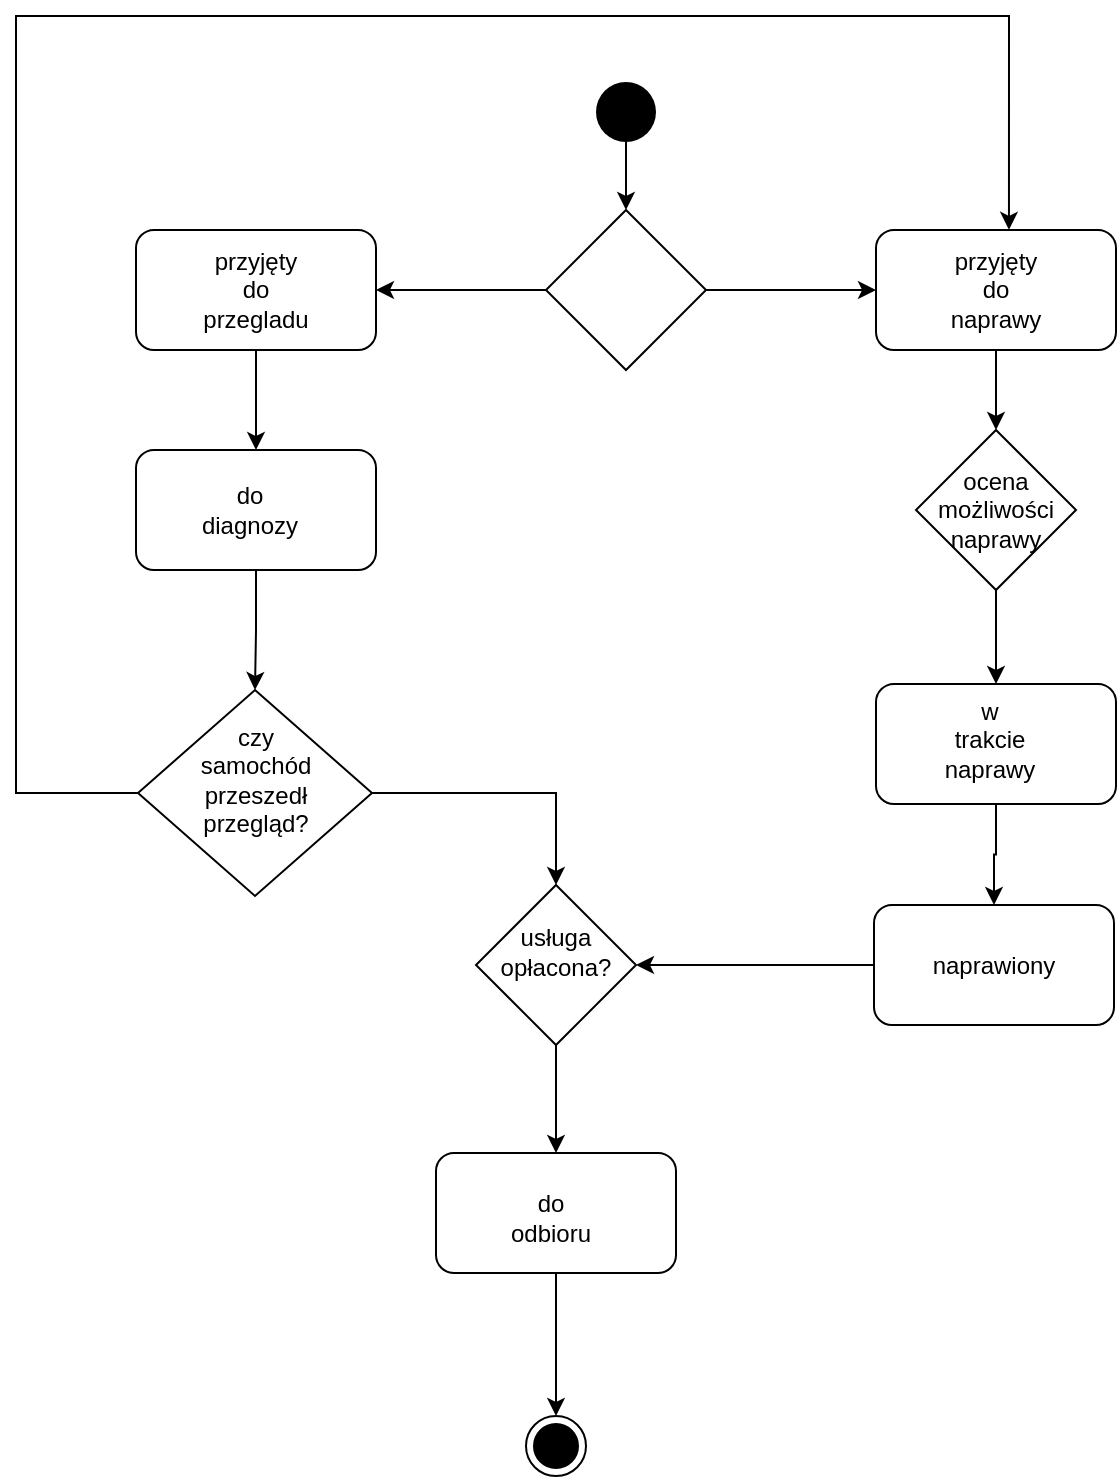 <mxfile version="17.4.0" type="device"><diagram name="Page-1" id="e7e014a7-5840-1c2e-5031-d8a46d1fe8dd"><mxGraphModel dx="1422" dy="782" grid="1" gridSize="10" guides="1" tooltips="1" connect="1" arrows="1" fold="1" page="1" pageScale="1" pageWidth="1169" pageHeight="826" background="none" math="0" shadow="0"><root><mxCell id="0"/><mxCell id="1" parent="0"/><mxCell id="Nj7eLQyTVOw-ljKhbLPw-84" style="edgeStyle=orthogonalEdgeStyle;rounded=0;orthogonalLoop=1;jettySize=auto;html=1;exitX=0.5;exitY=1;exitDx=0;exitDy=0;" edge="1" parent="1" source="Nj7eLQyTVOw-ljKhbLPw-45" target="Nj7eLQyTVOw-ljKhbLPw-47"><mxGeometry relative="1" as="geometry"/></mxCell><mxCell id="Nj7eLQyTVOw-ljKhbLPw-45" value="" style="ellipse;fillColor=#000000;strokeColor=none;" vertex="1" parent="1"><mxGeometry x="570" y="53" width="30" height="30" as="geometry"/></mxCell><mxCell id="Nj7eLQyTVOw-ljKhbLPw-81" style="edgeStyle=orthogonalEdgeStyle;rounded=0;orthogonalLoop=1;jettySize=auto;html=1;exitX=0.5;exitY=1;exitDx=0;exitDy=0;entryX=0.5;entryY=0;entryDx=0;entryDy=0;" edge="1" parent="1" source="Nj7eLQyTVOw-ljKhbLPw-46" target="Nj7eLQyTVOw-ljKhbLPw-51"><mxGeometry relative="1" as="geometry"/></mxCell><mxCell id="Nj7eLQyTVOw-ljKhbLPw-46" value="" style="rounded=1;whiteSpace=wrap;html=1;" vertex="1" parent="1"><mxGeometry x="710" y="127" width="120" height="60" as="geometry"/></mxCell><mxCell id="Nj7eLQyTVOw-ljKhbLPw-72" style="edgeStyle=orthogonalEdgeStyle;rounded=0;orthogonalLoop=1;jettySize=auto;html=1;exitX=0;exitY=0.5;exitDx=0;exitDy=0;entryX=1;entryY=0.5;entryDx=0;entryDy=0;" edge="1" parent="1" source="Nj7eLQyTVOw-ljKhbLPw-47" target="Nj7eLQyTVOw-ljKhbLPw-48"><mxGeometry relative="1" as="geometry"/></mxCell><mxCell id="Nj7eLQyTVOw-ljKhbLPw-73" style="edgeStyle=orthogonalEdgeStyle;rounded=0;orthogonalLoop=1;jettySize=auto;html=1;exitX=1;exitY=0.5;exitDx=0;exitDy=0;entryX=0;entryY=0.5;entryDx=0;entryDy=0;" edge="1" parent="1" source="Nj7eLQyTVOw-ljKhbLPw-47" target="Nj7eLQyTVOw-ljKhbLPw-46"><mxGeometry relative="1" as="geometry"/></mxCell><mxCell id="Nj7eLQyTVOw-ljKhbLPw-47" value="" style="rhombus;whiteSpace=wrap;html=1;" vertex="1" parent="1"><mxGeometry x="545" y="117" width="80" height="80" as="geometry"/></mxCell><mxCell id="Nj7eLQyTVOw-ljKhbLPw-74" style="edgeStyle=orthogonalEdgeStyle;rounded=0;orthogonalLoop=1;jettySize=auto;html=1;exitX=0.5;exitY=1;exitDx=0;exitDy=0;entryX=0.5;entryY=0;entryDx=0;entryDy=0;" edge="1" parent="1" source="Nj7eLQyTVOw-ljKhbLPw-48" target="Nj7eLQyTVOw-ljKhbLPw-62"><mxGeometry relative="1" as="geometry"/></mxCell><mxCell id="Nj7eLQyTVOw-ljKhbLPw-48" value="" style="rounded=1;whiteSpace=wrap;html=1;" vertex="1" parent="1"><mxGeometry x="340" y="127" width="120" height="60" as="geometry"/></mxCell><mxCell id="Nj7eLQyTVOw-ljKhbLPw-49" value="przyjęty do przegladu" style="text;html=1;strokeColor=none;fillColor=none;align=center;verticalAlign=middle;whiteSpace=wrap;rounded=0;" vertex="1" parent="1"><mxGeometry x="370" y="141" width="60" height="31" as="geometry"/></mxCell><mxCell id="Nj7eLQyTVOw-ljKhbLPw-50" value="przyjęty do naprawy" style="text;html=1;strokeColor=none;fillColor=none;align=center;verticalAlign=middle;whiteSpace=wrap;rounded=0;" vertex="1" parent="1"><mxGeometry x="740" y="142" width="60" height="30" as="geometry"/></mxCell><mxCell id="Nj7eLQyTVOw-ljKhbLPw-82" style="edgeStyle=orthogonalEdgeStyle;rounded=0;orthogonalLoop=1;jettySize=auto;html=1;exitX=0.5;exitY=1;exitDx=0;exitDy=0;" edge="1" parent="1" source="Nj7eLQyTVOw-ljKhbLPw-51" target="Nj7eLQyTVOw-ljKhbLPw-52"><mxGeometry relative="1" as="geometry"/></mxCell><mxCell id="Nj7eLQyTVOw-ljKhbLPw-51" value="" style="rhombus;whiteSpace=wrap;html=1;" vertex="1" parent="1"><mxGeometry x="730" y="227" width="80" height="80" as="geometry"/></mxCell><mxCell id="Nj7eLQyTVOw-ljKhbLPw-83" style="edgeStyle=orthogonalEdgeStyle;rounded=0;orthogonalLoop=1;jettySize=auto;html=1;exitX=0.5;exitY=1;exitDx=0;exitDy=0;" edge="1" parent="1" source="Nj7eLQyTVOw-ljKhbLPw-52" target="Nj7eLQyTVOw-ljKhbLPw-55"><mxGeometry relative="1" as="geometry"/></mxCell><mxCell id="Nj7eLQyTVOw-ljKhbLPw-52" value="" style="rounded=1;whiteSpace=wrap;html=1;" vertex="1" parent="1"><mxGeometry x="710" y="354" width="120" height="60" as="geometry"/></mxCell><mxCell id="Nj7eLQyTVOw-ljKhbLPw-53" value="w trakcie naprawy" style="text;html=1;strokeColor=none;fillColor=none;align=center;verticalAlign=middle;whiteSpace=wrap;rounded=0;" vertex="1" parent="1"><mxGeometry x="745" y="368" width="44" height="28.5" as="geometry"/></mxCell><mxCell id="Nj7eLQyTVOw-ljKhbLPw-80" style="edgeStyle=orthogonalEdgeStyle;rounded=0;orthogonalLoop=1;jettySize=auto;html=1;exitX=0.5;exitY=1;exitDx=0;exitDy=0;" edge="1" parent="1" source="Nj7eLQyTVOw-ljKhbLPw-54" target="Nj7eLQyTVOw-ljKhbLPw-60"><mxGeometry relative="1" as="geometry"/></mxCell><mxCell id="Nj7eLQyTVOw-ljKhbLPw-54" value="" style="rhombus;whiteSpace=wrap;html=1;" vertex="1" parent="1"><mxGeometry x="510" y="454.5" width="80" height="80" as="geometry"/></mxCell><mxCell id="Nj7eLQyTVOw-ljKhbLPw-79" style="edgeStyle=orthogonalEdgeStyle;rounded=0;orthogonalLoop=1;jettySize=auto;html=1;exitX=0;exitY=0.5;exitDx=0;exitDy=0;entryX=1;entryY=0.5;entryDx=0;entryDy=0;" edge="1" parent="1" source="Nj7eLQyTVOw-ljKhbLPw-55" target="Nj7eLQyTVOw-ljKhbLPw-54"><mxGeometry relative="1" as="geometry"/></mxCell><mxCell id="Nj7eLQyTVOw-ljKhbLPw-55" value="" style="rounded=1;whiteSpace=wrap;html=1;" vertex="1" parent="1"><mxGeometry x="709" y="464.5" width="120" height="60" as="geometry"/></mxCell><mxCell id="Nj7eLQyTVOw-ljKhbLPw-56" value="naprawiony" style="text;html=1;strokeColor=none;fillColor=none;align=center;verticalAlign=middle;whiteSpace=wrap;rounded=0;" vertex="1" parent="1"><mxGeometry x="744" y="482" width="50" height="25" as="geometry"/></mxCell><mxCell id="Nj7eLQyTVOw-ljKhbLPw-58" value="ocena możliwości naprawy" style="text;html=1;strokeColor=none;fillColor=none;align=center;verticalAlign=middle;whiteSpace=wrap;rounded=0;" vertex="1" parent="1"><mxGeometry x="740" y="252" width="60" height="30" as="geometry"/></mxCell><mxCell id="Nj7eLQyTVOw-ljKhbLPw-59" value="&lt;div&gt;usługa&lt;/div&gt;&lt;div&gt;opłacona?&lt;/div&gt;" style="text;html=1;strokeColor=none;fillColor=none;align=center;verticalAlign=middle;whiteSpace=wrap;rounded=0;" vertex="1" parent="1"><mxGeometry x="520" y="472.5" width="60" height="30" as="geometry"/></mxCell><mxCell id="Nj7eLQyTVOw-ljKhbLPw-86" value="" style="edgeStyle=orthogonalEdgeStyle;rounded=0;orthogonalLoop=1;jettySize=auto;html=1;" edge="1" parent="1" source="Nj7eLQyTVOw-ljKhbLPw-60" target="Nj7eLQyTVOw-ljKhbLPw-85"><mxGeometry relative="1" as="geometry"/></mxCell><mxCell id="Nj7eLQyTVOw-ljKhbLPw-60" value="" style="rounded=1;whiteSpace=wrap;html=1;" vertex="1" parent="1"><mxGeometry x="490" y="588.5" width="120" height="60" as="geometry"/></mxCell><mxCell id="Nj7eLQyTVOw-ljKhbLPw-61" value="do odbioru" style="text;html=1;strokeColor=none;fillColor=none;align=center;verticalAlign=middle;whiteSpace=wrap;rounded=0;" vertex="1" parent="1"><mxGeometry x="520" y="610" width="55" height="21" as="geometry"/></mxCell><mxCell id="Nj7eLQyTVOw-ljKhbLPw-75" style="edgeStyle=orthogonalEdgeStyle;rounded=0;orthogonalLoop=1;jettySize=auto;html=1;exitX=0.5;exitY=1;exitDx=0;exitDy=0;entryX=0.5;entryY=0;entryDx=0;entryDy=0;" edge="1" parent="1" source="Nj7eLQyTVOw-ljKhbLPw-62" target="Nj7eLQyTVOw-ljKhbLPw-67"><mxGeometry relative="1" as="geometry"/></mxCell><mxCell id="Nj7eLQyTVOw-ljKhbLPw-62" value="" style="rounded=1;whiteSpace=wrap;html=1;" vertex="1" parent="1"><mxGeometry x="340" y="237" width="120" height="60" as="geometry"/></mxCell><mxCell id="Nj7eLQyTVOw-ljKhbLPw-63" value="do diagnozy" style="text;html=1;strokeColor=none;fillColor=none;align=center;verticalAlign=middle;whiteSpace=wrap;rounded=0;" vertex="1" parent="1"><mxGeometry x="367" y="252" width="60" height="30" as="geometry"/></mxCell><mxCell id="Nj7eLQyTVOw-ljKhbLPw-76" style="edgeStyle=orthogonalEdgeStyle;rounded=0;orthogonalLoop=1;jettySize=auto;html=1;exitX=0;exitY=0.5;exitDx=0;exitDy=0;entryX=0.554;entryY=-0.002;entryDx=0;entryDy=0;entryPerimeter=0;" edge="1" parent="1" source="Nj7eLQyTVOw-ljKhbLPw-67" target="Nj7eLQyTVOw-ljKhbLPw-46"><mxGeometry relative="1" as="geometry"><Array as="points"><mxPoint x="280" y="409"/><mxPoint x="280" y="20"/><mxPoint x="777" y="20"/></Array></mxGeometry></mxCell><mxCell id="Nj7eLQyTVOw-ljKhbLPw-77" style="edgeStyle=orthogonalEdgeStyle;rounded=0;orthogonalLoop=1;jettySize=auto;html=1;exitX=1;exitY=0.5;exitDx=0;exitDy=0;entryX=0.5;entryY=0;entryDx=0;entryDy=0;" edge="1" parent="1" source="Nj7eLQyTVOw-ljKhbLPw-67" target="Nj7eLQyTVOw-ljKhbLPw-54"><mxGeometry relative="1" as="geometry"/></mxCell><mxCell id="Nj7eLQyTVOw-ljKhbLPw-67" value="" style="rhombus;whiteSpace=wrap;html=1;" vertex="1" parent="1"><mxGeometry x="341" y="357" width="117" height="103" as="geometry"/></mxCell><mxCell id="Nj7eLQyTVOw-ljKhbLPw-68" value="czy samochód przeszedł przegląd?" style="text;html=1;strokeColor=none;fillColor=none;align=center;verticalAlign=middle;whiteSpace=wrap;rounded=0;" vertex="1" parent="1"><mxGeometry x="369.5" y="387" width="60" height="30" as="geometry"/></mxCell><mxCell id="Nj7eLQyTVOw-ljKhbLPw-85" value="" style="ellipse;html=1;shape=endState;fillColor=#000000;strokeColor=#000000;" vertex="1" parent="1"><mxGeometry x="535" y="720.0" width="30" height="30" as="geometry"/></mxCell></root></mxGraphModel></diagram></mxfile>